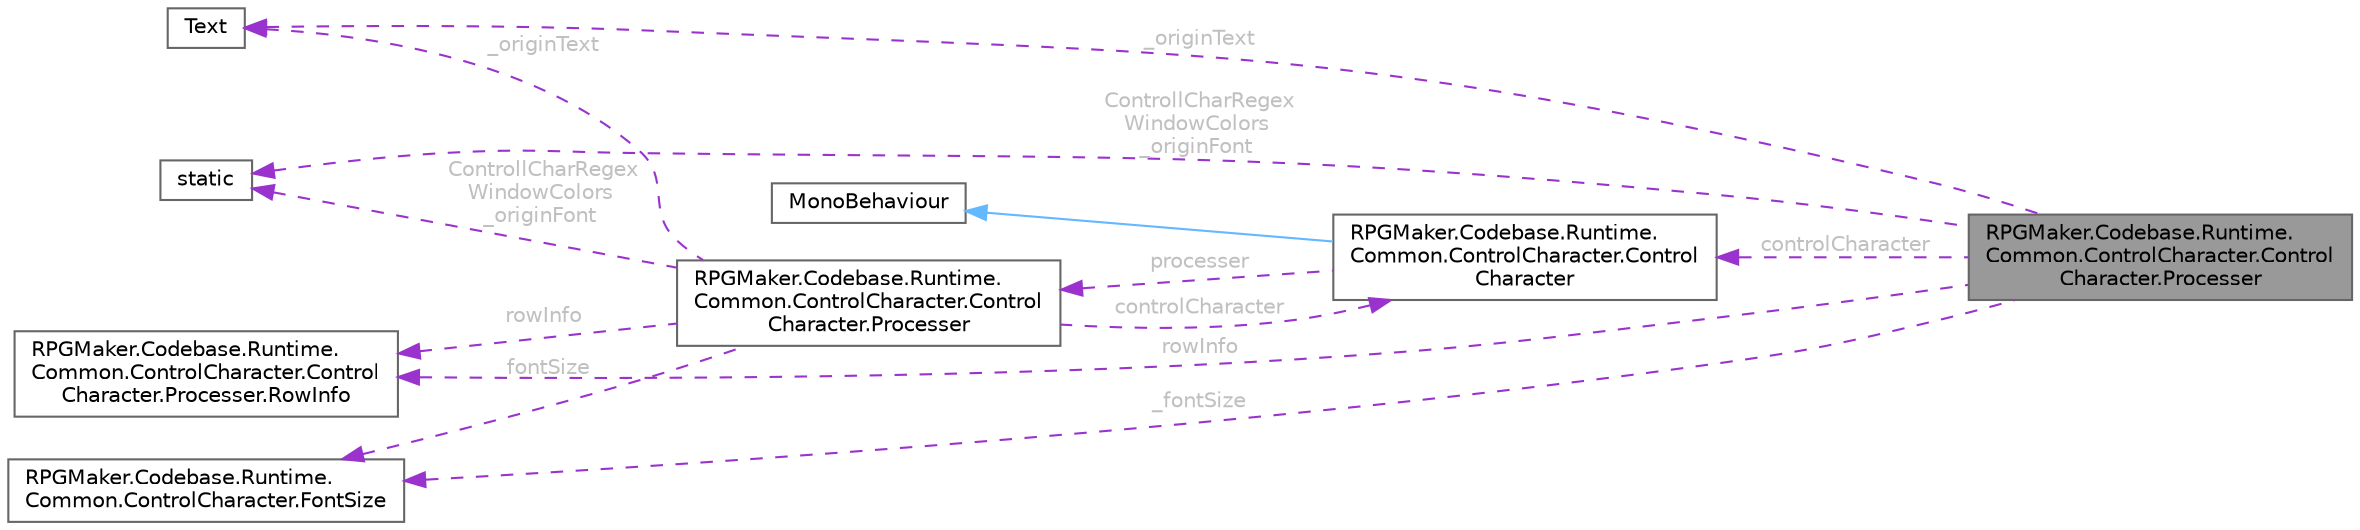 digraph "RPGMaker.Codebase.Runtime.Common.ControlCharacter.ControlCharacter.Processer"
{
 // LATEX_PDF_SIZE
  bgcolor="transparent";
  edge [fontname=Helvetica,fontsize=10,labelfontname=Helvetica,labelfontsize=10];
  node [fontname=Helvetica,fontsize=10,shape=box,height=0.2,width=0.4];
  rankdir="LR";
  Node1 [id="Node000001",label="RPGMaker.Codebase.Runtime.\lCommon.ControlCharacter.Control\lCharacter.Processer",height=0.2,width=0.4,color="gray40", fillcolor="grey60", style="filled", fontcolor="black",tooltip="😁 処理機"];
  Node2 -> Node1 [id="edge1_Node000001_Node000002",dir="back",color="darkorchid3",style="dashed",tooltip=" ",label=" ControllCharRegex\nWindowColors\n_originFont",fontcolor="grey" ];
  Node2 [id="Node000002",label="static",height=0.2,width=0.4,color="gray40", fillcolor="white", style="filled",tooltip=" "];
  Node3 -> Node1 [id="edge2_Node000001_Node000003",dir="back",color="darkorchid3",style="dashed",tooltip=" ",label=" controlCharacter",fontcolor="grey" ];
  Node3 [id="Node000003",label="RPGMaker.Codebase.Runtime.\lCommon.ControlCharacter.Control\lCharacter",height=0.2,width=0.4,color="gray40", fillcolor="white", style="filled",URL="$d2/dcb/class_r_p_g_maker_1_1_codebase_1_1_runtime_1_1_common_1_1_control_character_1_1_control_character.html",tooltip="😁 制御キャラクター"];
  Node4 -> Node3 [id="edge3_Node000003_Node000004",dir="back",color="steelblue1",style="solid",tooltip=" "];
  Node4 [id="Node000004",label="MonoBehaviour",height=0.2,width=0.4,color="gray40", fillcolor="white", style="filled",tooltip=" "];
  Node5 -> Node3 [id="edge4_Node000003_Node000005",dir="back",color="darkorchid3",style="dashed",tooltip=" ",label=" processer",fontcolor="grey" ];
  Node5 [id="Node000005",label="RPGMaker.Codebase.Runtime.\lCommon.ControlCharacter.Control\lCharacter.Processer",height=0.2,width=0.4,color="gray40", fillcolor="white", style="filled",URL="$d7/d0c/class_r_p_g_maker_1_1_codebase_1_1_runtime_1_1_common_1_1_control_character_1_1_control_character_1_1_processer.html",tooltip="😁 処理機"];
  Node2 -> Node5 [id="edge5_Node000005_Node000002",dir="back",color="darkorchid3",style="dashed",tooltip=" ",label=" ControllCharRegex\nWindowColors\n_originFont",fontcolor="grey" ];
  Node3 -> Node5 [id="edge6_Node000005_Node000003",dir="back",color="darkorchid3",style="dashed",tooltip=" ",label=" controlCharacter",fontcolor="grey" ];
  Node6 -> Node5 [id="edge7_Node000005_Node000006",dir="back",color="darkorchid3",style="dashed",tooltip=" ",label=" _originText",fontcolor="grey" ];
  Node6 [id="Node000006",label="Text",height=0.2,width=0.4,color="gray40", fillcolor="white", style="filled",tooltip=" "];
  Node7 -> Node5 [id="edge8_Node000005_Node000007",dir="back",color="darkorchid3",style="dashed",tooltip=" ",label=" _fontSize",fontcolor="grey" ];
  Node7 [id="Node000007",label="RPGMaker.Codebase.Runtime.\lCommon.ControlCharacter.FontSize",height=0.2,width=0.4,color="gray40", fillcolor="white", style="filled",URL="$dd/da1/struct_r_p_g_maker_1_1_codebase_1_1_runtime_1_1_common_1_1_control_character_1_1_font_size.html",tooltip="😁 ツクール(MV, MZ)とそこそこ互換性のあるフォントサイズ管理構造体。"];
  Node8 -> Node5 [id="edge9_Node000005_Node000008",dir="back",color="darkorchid3",style="dashed",tooltip=" ",label=" rowInfo",fontcolor="grey" ];
  Node8 [id="Node000008",label="RPGMaker.Codebase.Runtime.\lCommon.ControlCharacter.Control\lCharacter.Processer.RowInfo",height=0.2,width=0.4,color="gray40", fillcolor="white", style="filled",URL="$d2/d04/class_r_p_g_maker_1_1_codebase_1_1_runtime_1_1_common_1_1_control_character_1_1_control_character_1_1_processer_1_1_row_info.html",tooltip="😁 表示前に表示行1行分をパースして、改ページが必要かと表示縦幅を取得するクラス。"];
  Node6 -> Node1 [id="edge10_Node000001_Node000006",dir="back",color="darkorchid3",style="dashed",tooltip=" ",label=" _originText",fontcolor="grey" ];
  Node7 -> Node1 [id="edge11_Node000001_Node000007",dir="back",color="darkorchid3",style="dashed",tooltip=" ",label=" _fontSize",fontcolor="grey" ];
  Node8 -> Node1 [id="edge12_Node000001_Node000008",dir="back",color="darkorchid3",style="dashed",tooltip=" ",label=" rowInfo",fontcolor="grey" ];
}
